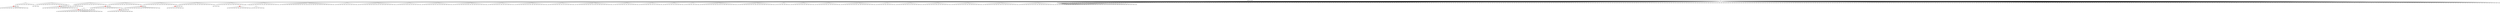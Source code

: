 digraph g {
	"47" -> "48";
	"48" [color=indianred1, style=filled, label="29"];
	"46" -> "47";
	"47" [label="12"];
	"44" -> "45";
	"45" [label="17"];
	"38" -> "39";
	"39" [color=indianred1, style=filled, label="31"];
	"37" -> "38";
	"38" [label="8"];
	"37" -> "40";
	"40" [label="23"];
	"34" -> "35";
	"35" [color=indianred1, style=filled, label="3"];
	"32" -> "33";
	"33" [label="26"];
	"32" -> "34";
	"34" [label="44"];
	"31" -> "32";
	"32" [color=indianred1, style=filled, label="20"];
	"30" -> "31";
	"31" [label="3"];
	"25" -> "26";
	"26" [color=indianred1, style=filled, label="14"];
	"24" -> "25";
	"25" [label="27"];
	"23" -> "24";
	"24" [color=indianred1, style=filled, label="45"];
	"22" -> "23";
	"23" [label="14"];
	"16" -> "17";
	"17" [color=indianred1, style=filled, label="16"];
	"15" -> "16";
	"16" [label="11"];
	"9" -> "10";
	"10" [label="48"];
	"2" -> "3";
	"3" [color=indianred1, style=filled, label="50"];
	"2" -> "4";
	"4" [label="34"];
	"1" -> "2";
	"2" [label="18"];
	"0" -> "1";
	"1" [label="50"];
	"0" -> "5";
	"5" [label="37"];
	"0" -> "6";
	"6" [label="22"];
	"0" -> "7";
	"7" [label="39"];
	"0" -> "8";
	"8" [label="24"];
	"0" -> "9";
	"9" [label="40"];
	"0" -> "11";
	"11" [label="21"];
	"0" -> "12";
	"12" [label="47"];
	"0" -> "13";
	"13" [label="5"];
	"0" -> "14";
	"14" [label="38"];
	"0" -> "15";
	"15" [label="16"];
	"0" -> "18";
	"18" [label="6"];
	"0" -> "19";
	"19" [label="2"];
	"0" -> "20";
	"20" [label="43"];
	"0" -> "21";
	"21" [label="4"];
	"0" -> "22";
	"22" [label="45"];
	"0" -> "27";
	"27" [label="35"];
	"0" -> "28";
	"28" [label="1"];
	"0" -> "29";
	"29" [label="49"];
	"0" -> "30";
	"30" [label="20"];
	"0" -> "36";
	"36" [label="19"];
	"0" -> "37";
	"37" [label="31"];
	"0" -> "41";
	"41" [label="10"];
	"0" -> "42";
	"42" [label="32"];
	"0" -> "43";
	"43" [label="46"];
	"0" -> "44";
	"44" [label="42"];
	"0" -> "46";
	"46" [label="29"];
	"0" -> "49";
	"49" [label="9"];
	"0" -> "50";
	"50" [label="7"];
	"0" -> "51";
	"51" [label="41"];
	"0" -> "52";
	"52" [label="30"];
	"0" -> "53";
	"53" [label="28"];
	"0" -> "54";
	"54" [label="33"];
	"0" -> "55";
	"55" [label="36"];
	"0" -> "56";
	"56" [label="15"];
	"0" -> "57";
	"57" [label="13"];
	"0" -> "58";
	"58" [label="25"];
	"0" [label="germline"];
	"0" -> "cell1";
	"cell1" [shape=box];
	"32" -> "cell2";
	"cell2" [shape=box];
	"44" -> "cell3";
	"cell3" [shape=box];
	"13" -> "cell4";
	"cell4" [shape=box];
	"8" -> "cell5";
	"cell5" [shape=box];
	"0" -> "cell6";
	"cell6" [shape=box];
	"35" -> "cell7";
	"cell7" [shape=box];
	"0" -> "cell8";
	"cell8" [shape=box];
	"49" -> "cell9";
	"cell9" [shape=box];
	"58" -> "cell10";
	"cell10" [shape=box];
	"0" -> "cell11";
	"cell11" [shape=box];
	"14" -> "cell12";
	"cell12" [shape=box];
	"30" -> "cell13";
	"cell13" [shape=box];
	"0" -> "cell14";
	"cell14" [shape=box];
	"0" -> "cell15";
	"cell15" [shape=box];
	"0" -> "cell16";
	"cell16" [shape=box];
	"26" -> "cell17";
	"cell17" [shape=box];
	"41" -> "cell18";
	"cell18" [shape=box];
	"0" -> "cell19";
	"cell19" [shape=box];
	"1" -> "cell20";
	"cell20" [shape=box];
	"0" -> "cell21";
	"cell21" [shape=box];
	"0" -> "cell22";
	"cell22" [shape=box];
	"56" -> "cell23";
	"cell23" [shape=box];
	"49" -> "cell24";
	"cell24" [shape=box];
	"48" -> "cell25";
	"cell25" [shape=box];
	"0" -> "cell26";
	"cell26" [shape=box];
	"0" -> "cell27";
	"cell27" [shape=box];
	"14" -> "cell28";
	"cell28" [shape=box];
	"11" -> "cell29";
	"cell29" [shape=box];
	"0" -> "cell30";
	"cell30" [shape=box];
	"57" -> "cell31";
	"cell31" [shape=box];
	"12" -> "cell32";
	"cell32" [shape=box];
	"44" -> "cell33";
	"cell33" [shape=box];
	"0" -> "cell34";
	"cell34" [shape=box];
	"58" -> "cell35";
	"cell35" [shape=box];
	"0" -> "cell36";
	"cell36" [shape=box];
	"0" -> "cell37";
	"cell37" [shape=box];
	"0" -> "cell38";
	"cell38" [shape=box];
	"0" -> "cell39";
	"cell39" [shape=box];
	"28" -> "cell40";
	"cell40" [shape=box];
	"3" -> "cell41";
	"cell41" [shape=box];
	"0" -> "cell42";
	"cell42" [shape=box];
	"0" -> "cell43";
	"cell43" [shape=box];
	"44" -> "cell44";
	"cell44" [shape=box];
	"0" -> "cell45";
	"cell45" [shape=box];
	"0" -> "cell46";
	"cell46" [shape=box];
	"36" -> "cell47";
	"cell47" [shape=box];
	"29" -> "cell48";
	"cell48" [shape=box];
	"8" -> "cell49";
	"cell49" [shape=box];
	"0" -> "cell50";
	"cell50" [shape=box];
	"0" -> "cell51";
	"cell51" [shape=box];
	"35" -> "cell52";
	"cell52" [shape=box];
	"0" -> "cell53";
	"cell53" [shape=box];
	"21" -> "cell54";
	"cell54" [shape=box];
	"0" -> "cell55";
	"cell55" [shape=box];
	"0" -> "cell56";
	"cell56" [shape=box];
	"26" -> "cell57";
	"cell57" [shape=box];
	"0" -> "cell58";
	"cell58" [shape=box];
	"48" -> "cell59";
	"cell59" [shape=box];
	"29" -> "cell60";
	"cell60" [shape=box];
	"31" -> "cell61";
	"cell61" [shape=box];
	"0" -> "cell62";
	"cell62" [shape=box];
	"0" -> "cell63";
	"cell63" [shape=box];
	"27" -> "cell64";
	"cell64" [shape=box];
	"52" -> "cell65";
	"cell65" [shape=box];
	"0" -> "cell66";
	"cell66" [shape=box];
	"0" -> "cell67";
	"cell67" [shape=box];
	"27" -> "cell68";
	"cell68" [shape=box];
	"0" -> "cell69";
	"cell69" [shape=box];
	"12" -> "cell70";
	"cell70" [shape=box];
	"20" -> "cell71";
	"cell71" [shape=box];
	"27" -> "cell72";
	"cell72" [shape=box];
	"58" -> "cell73";
	"cell73" [shape=box];
	"12" -> "cell74";
	"cell74" [shape=box];
	"9" -> "cell75";
	"cell75" [shape=box];
	"0" -> "cell76";
	"cell76" [shape=box];
	"0" -> "cell77";
	"cell77" [shape=box];
	"22" -> "cell78";
	"cell78" [shape=box];
	"0" -> "cell79";
	"cell79" [shape=box];
	"17" -> "cell80";
	"cell80" [shape=box];
	"0" -> "cell81";
	"cell81" [shape=box];
	"42" -> "cell82";
	"cell82" [shape=box];
	"0" -> "cell83";
	"cell83" [shape=box];
	"26" -> "cell84";
	"cell84" [shape=box];
	"0" -> "cell85";
	"cell85" [shape=box];
	"0" -> "cell86";
	"cell86" [shape=box];
	"43" -> "cell87";
	"cell87" [shape=box];
	"8" -> "cell88";
	"cell88" [shape=box];
	"30" -> "cell89";
	"cell89" [shape=box];
	"0" -> "cell90";
	"cell90" [shape=box];
	"0" -> "cell91";
	"cell91" [shape=box];
	"0" -> "cell92";
	"cell92" [shape=box];
	"0" -> "cell93";
	"cell93" [shape=box];
	"0" -> "cell94";
	"cell94" [shape=box];
	"4" -> "cell95";
	"cell95" [shape=box];
	"0" -> "cell96";
	"cell96" [shape=box];
	"0" -> "cell97";
	"cell97" [shape=box];
	"15" -> "cell98";
	"cell98" [shape=box];
	"8" -> "cell99";
	"cell99" [shape=box];
	"0" -> "cell100";
	"cell100" [shape=box];
	"40" -> "cell101";
	"cell101" [shape=box];
	"0" -> "cell102";
	"cell102" [shape=box];
	"16" -> "cell103";
	"cell103" [shape=box];
	"0" -> "cell104";
	"cell104" [shape=box];
	"18" -> "cell105";
	"cell105" [shape=box];
	"6" -> "cell106";
	"cell106" [shape=box];
	"19" -> "cell107";
	"cell107" [shape=box];
	"17" -> "cell108";
	"cell108" [shape=box];
	"0" -> "cell109";
	"cell109" [shape=box];
	"0" -> "cell110";
	"cell110" [shape=box];
	"0" -> "cell111";
	"cell111" [shape=box];
	"0" -> "cell112";
	"cell112" [shape=box];
	"0" -> "cell113";
	"cell113" [shape=box];
	"54" -> "cell114";
	"cell114" [shape=box];
	"29" -> "cell115";
	"cell115" [shape=box];
	"42" -> "cell116";
	"cell116" [shape=box];
	"41" -> "cell117";
	"cell117" [shape=box];
	"29" -> "cell118";
	"cell118" [shape=box];
	"9" -> "cell119";
	"cell119" [shape=box];
	"0" -> "cell120";
	"cell120" [shape=box];
	"43" -> "cell121";
	"cell121" [shape=box];
	"0" -> "cell122";
	"cell122" [shape=box];
	"36" -> "cell123";
	"cell123" [shape=box];
	"0" -> "cell124";
	"cell124" [shape=box];
	"0" -> "cell125";
	"cell125" [shape=box];
	"0" -> "cell126";
	"cell126" [shape=box];
	"0" -> "cell127";
	"cell127" [shape=box];
	"33" -> "cell128";
	"cell128" [shape=box];
	"0" -> "cell129";
	"cell129" [shape=box];
	"1" -> "cell130";
	"cell130" [shape=box];
	"30" -> "cell131";
	"cell131" [shape=box];
	"0" -> "cell132";
	"cell132" [shape=box];
	"0" -> "cell133";
	"cell133" [shape=box];
	"0" -> "cell134";
	"cell134" [shape=box];
	"0" -> "cell135";
	"cell135" [shape=box];
	"7" -> "cell136";
	"cell136" [shape=box];
	"7" -> "cell137";
	"cell137" [shape=box];
	"0" -> "cell138";
	"cell138" [shape=box];
	"21" -> "cell139";
	"cell139" [shape=box];
	"0" -> "cell140";
	"cell140" [shape=box];
	"19" -> "cell141";
	"cell141" [shape=box];
	"0" -> "cell142";
	"cell142" [shape=box];
	"50" -> "cell143";
	"cell143" [shape=box];
	"20" -> "cell144";
	"cell144" [shape=box];
	"52" -> "cell145";
	"cell145" [shape=box];
	"35" -> "cell146";
	"cell146" [shape=box];
	"0" -> "cell147";
	"cell147" [shape=box];
	"49" -> "cell148";
	"cell148" [shape=box];
	"53" -> "cell149";
	"cell149" [shape=box];
	"0" -> "cell150";
	"cell150" [shape=box];
	"14" -> "cell151";
	"cell151" [shape=box];
	"45" -> "cell152";
	"cell152" [shape=box];
	"48" -> "cell153";
	"cell153" [shape=box];
	"14" -> "cell154";
	"cell154" [shape=box];
	"0" -> "cell155";
	"cell155" [shape=box];
	"0" -> "cell156";
	"cell156" [shape=box];
	"0" -> "cell157";
	"cell157" [shape=box];
	"15" -> "cell158";
	"cell158" [shape=box];
	"0" -> "cell159";
	"cell159" [shape=box];
	"0" -> "cell160";
	"cell160" [shape=box];
	"0" -> "cell161";
	"cell161" [shape=box];
	"0" -> "cell162";
	"cell162" [shape=box];
	"48" -> "cell163";
	"cell163" [shape=box];
	"0" -> "cell164";
	"cell164" [shape=box];
	"37" -> "cell165";
	"cell165" [shape=box];
	"0" -> "cell166";
	"cell166" [shape=box];
	"12" -> "cell167";
	"cell167" [shape=box];
	"56" -> "cell168";
	"cell168" [shape=box];
	"0" -> "cell169";
	"cell169" [shape=box];
	"0" -> "cell170";
	"cell170" [shape=box];
	"0" -> "cell171";
	"cell171" [shape=box];
	"9" -> "cell172";
	"cell172" [shape=box];
	"8" -> "cell173";
	"cell173" [shape=box];
	"7" -> "cell174";
	"cell174" [shape=box];
	"0" -> "cell175";
	"cell175" [shape=box];
	"0" -> "cell176";
	"cell176" [shape=box];
	"1" -> "cell177";
	"cell177" [shape=box];
	"0" -> "cell178";
	"cell178" [shape=box];
	"5" -> "cell179";
	"cell179" [shape=box];
	"23" -> "cell180";
	"cell180" [shape=box];
	"0" -> "cell181";
	"cell181" [shape=box];
	"0" -> "cell182";
	"cell182" [shape=box];
	"53" -> "cell183";
	"cell183" [shape=box];
	"43" -> "cell184";
	"cell184" [shape=box];
	"0" -> "cell185";
	"cell185" [shape=box];
	"13" -> "cell186";
	"cell186" [shape=box];
	"0" -> "cell187";
	"cell187" [shape=box];
	"0" -> "cell188";
	"cell188" [shape=box];
	"19" -> "cell189";
	"cell189" [shape=box];
	"0" -> "cell190";
	"cell190" [shape=box];
	"0" -> "cell191";
	"cell191" [shape=box];
	"0" -> "cell192";
	"cell192" [shape=box];
	"0" -> "cell193";
	"cell193" [shape=box];
	"0" -> "cell194";
	"cell194" [shape=box];
	"0" -> "cell195";
	"cell195" [shape=box];
	"0" -> "cell196";
	"cell196" [shape=box];
	"0" -> "cell197";
	"cell197" [shape=box];
	"11" -> "cell198";
	"cell198" [shape=box];
	"49" -> "cell199";
	"cell199" [shape=box];
	"26" -> "cell200";
	"cell200" [shape=box];
	"24" -> "cell201";
	"cell201" [shape=box];
	"0" -> "cell202";
	"cell202" [shape=box];
	"0" -> "cell203";
	"cell203" [shape=box];
	"0" -> "cell204";
	"cell204" [shape=box];
	"0" -> "cell205";
	"cell205" [shape=box];
	"0" -> "cell206";
	"cell206" [shape=box];
	"29" -> "cell207";
	"cell207" [shape=box];
	"55" -> "cell208";
	"cell208" [shape=box];
	"0" -> "cell209";
	"cell209" [shape=box];
	"0" -> "cell210";
	"cell210" [shape=box];
	"27" -> "cell211";
	"cell211" [shape=box];
	"0" -> "cell212";
	"cell212" [shape=box];
	"18" -> "cell213";
	"cell213" [shape=box];
	"53" -> "cell214";
	"cell214" [shape=box];
	"0" -> "cell215";
	"cell215" [shape=box];
	"49" -> "cell216";
	"cell216" [shape=box];
	"0" -> "cell217";
	"cell217" [shape=box];
	"5" -> "cell218";
	"cell218" [shape=box];
	"52" -> "cell219";
	"cell219" [shape=box];
	"7" -> "cell220";
	"cell220" [shape=box];
	"0" -> "cell221";
	"cell221" [shape=box];
	"27" -> "cell222";
	"cell222" [shape=box];
	"0" -> "cell223";
	"cell223" [shape=box];
	"39" -> "cell224";
	"cell224" [shape=box];
	"0" -> "cell225";
	"cell225" [shape=box];
	"0" -> "cell226";
	"cell226" [shape=box];
	"20" -> "cell227";
	"cell227" [shape=box];
	"53" -> "cell228";
	"cell228" [shape=box];
	"58" -> "cell229";
	"cell229" [shape=box];
	"0" -> "cell230";
	"cell230" [shape=box];
	"49" -> "cell231";
	"cell231" [shape=box];
	"0" -> "cell232";
	"cell232" [shape=box];
	"20" -> "cell233";
	"cell233" [shape=box];
	"0" -> "cell234";
	"cell234" [shape=box];
	"0" -> "cell235";
	"cell235" [shape=box];
	"40" -> "cell236";
	"cell236" [shape=box];
	"17" -> "cell237";
	"cell237" [shape=box];
	"0" -> "cell238";
	"cell238" [shape=box];
	"0" -> "cell239";
	"cell239" [shape=box];
	"0" -> "cell240";
	"cell240" [shape=box];
	"0" -> "cell241";
	"cell241" [shape=box];
	"46" -> "cell242";
	"cell242" [shape=box];
	"22" -> "cell243";
	"cell243" [shape=box];
	"4" -> "cell244";
	"cell244" [shape=box];
	"30" -> "cell245";
	"cell245" [shape=box];
	"37" -> "cell246";
	"cell246" [shape=box];
	"0" -> "cell247";
	"cell247" [shape=box];
	"0" -> "cell248";
	"cell248" [shape=box];
	"51" -> "cell249";
	"cell249" [shape=box];
	"50" -> "cell250";
	"cell250" [shape=box];
	"0" -> "cell251";
	"cell251" [shape=box];
	"3" -> "cell252";
	"cell252" [shape=box];
	"0" -> "cell253";
	"cell253" [shape=box];
	"3" -> "cell254";
	"cell254" [shape=box];
	"0" -> "cell255";
	"cell255" [shape=box];
	"0" -> "cell256";
	"cell256" [shape=box];
	"17" -> "cell257";
	"cell257" [shape=box];
	"55" -> "cell258";
	"cell258" [shape=box];
	"0" -> "cell259";
	"cell259" [shape=box];
	"56" -> "cell260";
	"cell260" [shape=box];
	"0" -> "cell261";
	"cell261" [shape=box];
	"0" -> "cell262";
	"cell262" [shape=box];
	"0" -> "cell263";
	"cell263" [shape=box];
	"0" -> "cell264";
	"cell264" [shape=box];
	"0" -> "cell265";
	"cell265" [shape=box];
	"0" -> "cell266";
	"cell266" [shape=box];
	"9" -> "cell267";
	"cell267" [shape=box];
	"0" -> "cell268";
	"cell268" [shape=box];
	"0" -> "cell269";
	"cell269" [shape=box];
	"0" -> "cell270";
	"cell270" [shape=box];
	"0" -> "cell271";
	"cell271" [shape=box];
	"0" -> "cell272";
	"cell272" [shape=box];
	"0" -> "cell273";
	"cell273" [shape=box];
	"0" -> "cell274";
	"cell274" [shape=box];
	"0" -> "cell275";
	"cell275" [shape=box];
	"0" -> "cell276";
	"cell276" [shape=box];
	"0" -> "cell277";
	"cell277" [shape=box];
	"0" -> "cell278";
	"cell278" [shape=box];
	"0" -> "cell279";
	"cell279" [shape=box];
	"0" -> "cell280";
	"cell280" [shape=box];
	"5" -> "cell281";
	"cell281" [shape=box];
	"0" -> "cell282";
	"cell282" [shape=box];
	"0" -> "cell283";
	"cell283" [shape=box];
	"54" -> "cell284";
	"cell284" [shape=box];
	"0" -> "cell285";
	"cell285" [shape=box];
	"5" -> "cell286";
	"cell286" [shape=box];
	"29" -> "cell287";
	"cell287" [shape=box];
	"24" -> "cell288";
	"cell288" [shape=box];
	"42" -> "cell289";
	"cell289" [shape=box];
	"0" -> "cell290";
	"cell290" [shape=box];
	"0" -> "cell291";
	"cell291" [shape=box];
	"32" -> "cell292";
	"cell292" [shape=box];
	"56" -> "cell293";
	"cell293" [shape=box];
	"0" -> "cell294";
	"cell294" [shape=box];
	"0" -> "cell295";
	"cell295" [shape=box];
	"0" -> "cell296";
	"cell296" [shape=box];
	"25" -> "cell297";
	"cell297" [shape=box];
	"44" -> "cell298";
	"cell298" [shape=box];
	"0" -> "cell299";
	"cell299" [shape=box];
	"0" -> "cell300";
	"cell300" [shape=box];
	"11" -> "cell301";
	"cell301" [shape=box];
	"0" -> "cell302";
	"cell302" [shape=box];
	"0" -> "cell303";
	"cell303" [shape=box];
	"14" -> "cell304";
	"cell304" [shape=box];
	"48" -> "cell305";
	"cell305" [shape=box];
	"3" -> "cell306";
	"cell306" [shape=box];
	"0" -> "cell307";
	"cell307" [shape=box];
	"0" -> "cell308";
	"cell308" [shape=box];
	"26" -> "cell309";
	"cell309" [shape=box];
	"0" -> "cell310";
	"cell310" [shape=box];
	"0" -> "cell311";
	"cell311" [shape=box];
	"36" -> "cell312";
	"cell312" [shape=box];
	"56" -> "cell313";
	"cell313" [shape=box];
	"43" -> "cell314";
	"cell314" [shape=box];
	"13" -> "cell315";
	"cell315" [shape=box];
	"0" -> "cell316";
	"cell316" [shape=box];
	"0" -> "cell317";
	"cell317" [shape=box];
	"22" -> "cell318";
	"cell318" [shape=box];
	"13" -> "cell319";
	"cell319" [shape=box];
	"0" -> "cell320";
	"cell320" [shape=box];
	"7" -> "cell321";
	"cell321" [shape=box];
	"0" -> "cell322";
	"cell322" [shape=box];
	"0" -> "cell323";
	"cell323" [shape=box];
	"0" -> "cell324";
	"cell324" [shape=box];
	"57" -> "cell325";
	"cell325" [shape=box];
	"0" -> "cell326";
	"cell326" [shape=box];
	"9" -> "cell327";
	"cell327" [shape=box];
	"0" -> "cell328";
	"cell328" [shape=box];
	"56" -> "cell329";
	"cell329" [shape=box];
	"54" -> "cell330";
	"cell330" [shape=box];
	"39" -> "cell331";
	"cell331" [shape=box];
	"1" -> "cell332";
	"cell332" [shape=box];
	"0" -> "cell333";
	"cell333" [shape=box];
	"1" -> "cell334";
	"cell334" [shape=box];
	"0" -> "cell335";
	"cell335" [shape=box];
	"57" -> "cell336";
	"cell336" [shape=box];
	"0" -> "cell337";
	"cell337" [shape=box];
	"0" -> "cell338";
	"cell338" [shape=box];
	"0" -> "cell339";
	"cell339" [shape=box];
	"0" -> "cell340";
	"cell340" [shape=box];
	"0" -> "cell341";
	"cell341" [shape=box];
	"0" -> "cell342";
	"cell342" [shape=box];
	"0" -> "cell343";
	"cell343" [shape=box];
	"0" -> "cell344";
	"cell344" [shape=box];
	"0" -> "cell345";
	"cell345" [shape=box];
	"0" -> "cell346";
	"cell346" [shape=box];
	"30" -> "cell347";
	"cell347" [shape=box];
	"0" -> "cell348";
	"cell348" [shape=box];
	"44" -> "cell349";
	"cell349" [shape=box];
	"0" -> "cell350";
	"cell350" [shape=box];
	"0" -> "cell351";
	"cell351" [shape=box];
	"39" -> "cell352";
	"cell352" [shape=box];
	"22" -> "cell353";
	"cell353" [shape=box];
	"0" -> "cell354";
	"cell354" [shape=box];
	"0" -> "cell355";
	"cell355" [shape=box];
	"0" -> "cell356";
	"cell356" [shape=box];
	"58" -> "cell357";
	"cell357" [shape=box];
	"0" -> "cell358";
	"cell358" [shape=box];
	"19" -> "cell359";
	"cell359" [shape=box];
	"0" -> "cell360";
	"cell360" [shape=box];
	"0" -> "cell361";
	"cell361" [shape=box];
	"0" -> "cell362";
	"cell362" [shape=box];
	"0" -> "cell363";
	"cell363" [shape=box];
	"0" -> "cell364";
	"cell364" [shape=box];
	"5" -> "cell365";
	"cell365" [shape=box];
	"11" -> "cell366";
	"cell366" [shape=box];
	"0" -> "cell367";
	"cell367" [shape=box];
	"0" -> "cell368";
	"cell368" [shape=box];
	"0" -> "cell369";
	"cell369" [shape=box];
	"22" -> "cell370";
	"cell370" [shape=box];
	"52" -> "cell371";
	"cell371" [shape=box];
	"5" -> "cell372";
	"cell372" [shape=box];
	"11" -> "cell373";
	"cell373" [shape=box];
	"0" -> "cell374";
	"cell374" [shape=box];
	"23" -> "cell375";
	"cell375" [shape=box];
	"41" -> "cell376";
	"cell376" [shape=box];
	"0" -> "cell377";
	"cell377" [shape=box];
	"0" -> "cell378";
	"cell378" [shape=box];
	"0" -> "cell379";
	"cell379" [shape=box];
	"0" -> "cell380";
	"cell380" [shape=box];
	"0" -> "cell381";
	"cell381" [shape=box];
	"0" -> "cell382";
	"cell382" [shape=box];
	"0" -> "cell383";
	"cell383" [shape=box];
	"0" -> "cell384";
	"cell384" [shape=box];
	"0" -> "cell385";
	"cell385" [shape=box];
	"32" -> "cell386";
	"cell386" [shape=box];
	"0" -> "cell387";
	"cell387" [shape=box];
	"20" -> "cell388";
	"cell388" [shape=box];
	"0" -> "cell389";
	"cell389" [shape=box];
	"11" -> "cell390";
	"cell390" [shape=box];
	"0" -> "cell391";
	"cell391" [shape=box];
	"0" -> "cell392";
	"cell392" [shape=box];
	"0" -> "cell393";
	"cell393" [shape=box];
	"0" -> "cell394";
	"cell394" [shape=box];
	"0" -> "cell395";
	"cell395" [shape=box];
	"0" -> "cell396";
	"cell396" [shape=box];
	"0" -> "cell397";
	"cell397" [shape=box];
	"7" -> "cell398";
	"cell398" [shape=box];
	"0" -> "cell399";
	"cell399" [shape=box];
	"0" -> "cell400";
	"cell400" [shape=box];
	"48" -> "cell401";
	"cell401" [shape=box];
	"57" -> "cell402";
	"cell402" [shape=box];
	"39" -> "cell403";
	"cell403" [shape=box];
	"25" -> "cell404";
	"cell404" [shape=box];
	"0" -> "cell405";
	"cell405" [shape=box];
	"15" -> "cell406";
	"cell406" [shape=box];
	"21" -> "cell407";
	"cell407" [shape=box];
	"0" -> "cell408";
	"cell408" [shape=box];
	"0" -> "cell409";
	"cell409" [shape=box];
	"0" -> "cell410";
	"cell410" [shape=box];
	"22" -> "cell411";
	"cell411" [shape=box];
	"20" -> "cell412";
	"cell412" [shape=box];
	"0" -> "cell413";
	"cell413" [shape=box];
	"14" -> "cell414";
	"cell414" [shape=box];
	"0" -> "cell415";
	"cell415" [shape=box];
	"7" -> "cell416";
	"cell416" [shape=box];
	"0" -> "cell417";
	"cell417" [shape=box];
	"30" -> "cell418";
	"cell418" [shape=box];
	"3" -> "cell419";
	"cell419" [shape=box];
	"0" -> "cell420";
	"cell420" [shape=box];
	"0" -> "cell421";
	"cell421" [shape=box];
	"0" -> "cell422";
	"cell422" [shape=box];
	"35" -> "cell423";
	"cell423" [shape=box];
	"0" -> "cell424";
	"cell424" [shape=box];
	"0" -> "cell425";
	"cell425" [shape=box];
	"0" -> "cell426";
	"cell426" [shape=box];
	"0" -> "cell427";
	"cell427" [shape=box];
	"0" -> "cell428";
	"cell428" [shape=box];
	"0" -> "cell429";
	"cell429" [shape=box];
	"12" -> "cell430";
	"cell430" [shape=box];
	"0" -> "cell431";
	"cell431" [shape=box];
	"0" -> "cell432";
	"cell432" [shape=box];
	"5" -> "cell433";
	"cell433" [shape=box];
	"12" -> "cell434";
	"cell434" [shape=box];
	"0" -> "cell435";
	"cell435" [shape=box];
	"5" -> "cell436";
	"cell436" [shape=box];
	"46" -> "cell437";
	"cell437" [shape=box];
	"35" -> "cell438";
	"cell438" [shape=box];
	"0" -> "cell439";
	"cell439" [shape=box];
	"0" -> "cell440";
	"cell440" [shape=box];
	"53" -> "cell441";
	"cell441" [shape=box];
	"0" -> "cell442";
	"cell442" [shape=box];
	"0" -> "cell443";
	"cell443" [shape=box];
	"17" -> "cell444";
	"cell444" [shape=box];
	"12" -> "cell445";
	"cell445" [shape=box];
	"0" -> "cell446";
	"cell446" [shape=box];
	"55" -> "cell447";
	"cell447" [shape=box];
	"0" -> "cell448";
	"cell448" [shape=box];
	"51" -> "cell449";
	"cell449" [shape=box];
	"29" -> "cell450";
	"cell450" [shape=box];
	"53" -> "cell451";
	"cell451" [shape=box];
	"43" -> "cell452";
	"cell452" [shape=box];
	"40" -> "cell453";
	"cell453" [shape=box];
	"53" -> "cell454";
	"cell454" [shape=box];
	"18" -> "cell455";
	"cell455" [shape=box];
	"6" -> "cell456";
	"cell456" [shape=box];
	"20" -> "cell457";
	"cell457" [shape=box];
	"36" -> "cell458";
	"cell458" [shape=box];
	"0" -> "cell459";
	"cell459" [shape=box];
	"5" -> "cell460";
	"cell460" [shape=box];
	"32" -> "cell461";
	"cell461" [shape=box];
	"0" -> "cell462";
	"cell462" [shape=box];
	"0" -> "cell463";
	"cell463" [shape=box];
	"0" -> "cell464";
	"cell464" [shape=box];
	"0" -> "cell465";
	"cell465" [shape=box];
	"0" -> "cell466";
	"cell466" [shape=box];
	"22" -> "cell467";
	"cell467" [shape=box];
	"29" -> "cell468";
	"cell468" [shape=box];
	"0" -> "cell469";
	"cell469" [shape=box];
	"51" -> "cell470";
	"cell470" [shape=box];
	"0" -> "cell471";
	"cell471" [shape=box];
	"0" -> "cell472";
	"cell472" [shape=box];
	"14" -> "cell473";
	"cell473" [shape=box];
	"0" -> "cell474";
	"cell474" [shape=box];
	"37" -> "cell475";
	"cell475" [shape=box];
	"48" -> "cell476";
	"cell476" [shape=box];
	"0" -> "cell477";
	"cell477" [shape=box];
	"15" -> "cell478";
	"cell478" [shape=box];
	"0" -> "cell479";
	"cell479" [shape=box];
	"15" -> "cell480";
	"cell480" [shape=box];
	"0" -> "cell481";
	"cell481" [shape=box];
	"57" -> "cell482";
	"cell482" [shape=box];
	"0" -> "cell483";
	"cell483" [shape=box];
	"30" -> "cell484";
	"cell484" [shape=box];
	"22" -> "cell485";
	"cell485" [shape=box];
	"0" -> "cell486";
	"cell486" [shape=box];
	"5" -> "cell487";
	"cell487" [shape=box];
	"39" -> "cell488";
	"cell488" [shape=box];
	"0" -> "cell489";
	"cell489" [shape=box];
	"6" -> "cell490";
	"cell490" [shape=box];
	"26" -> "cell491";
	"cell491" [shape=box];
	"49" -> "cell492";
	"cell492" [shape=box];
	"55" -> "cell493";
	"cell493" [shape=box];
	"55" -> "cell494";
	"cell494" [shape=box];
	"18" -> "cell495";
	"cell495" [shape=box];
	"0" -> "cell496";
	"cell496" [shape=box];
	"0" -> "cell497";
	"cell497" [shape=box];
	"41" -> "cell498";
	"cell498" [shape=box];
	"24" -> "cell499";
	"cell499" [shape=box];
	"0" -> "cell500";
	"cell500" [shape=box];
	"0" -> "cell501";
	"cell501" [shape=box];
	"54" -> "cell502";
	"cell502" [shape=box];
	"0" -> "cell503";
	"cell503" [shape=box];
	"14" -> "cell504";
	"cell504" [shape=box];
	"0" -> "cell505";
	"cell505" [shape=box];
	"0" -> "cell506";
	"cell506" [shape=box];
	"49" -> "cell507";
	"cell507" [shape=box];
	"0" -> "cell508";
	"cell508" [shape=box];
	"0" -> "cell509";
	"cell509" [shape=box];
	"52" -> "cell510";
	"cell510" [shape=box];
	"0" -> "cell511";
	"cell511" [shape=box];
	"0" -> "cell512";
	"cell512" [shape=box];
	"0" -> "cell513";
	"cell513" [shape=box];
	"26" -> "cell514";
	"cell514" [shape=box];
	"0" -> "cell515";
	"cell515" [shape=box];
	"17" -> "cell516";
	"cell516" [shape=box];
	"0" -> "cell517";
	"cell517" [shape=box];
	"0" -> "cell518";
	"cell518" [shape=box];
	"0" -> "cell519";
	"cell519" [shape=box];
	"0" -> "cell520";
	"cell520" [shape=box];
	"0" -> "cell521";
	"cell521" [shape=box];
	"43" -> "cell522";
	"cell522" [shape=box];
	"6" -> "cell523";
	"cell523" [shape=box];
	"34" -> "cell524";
	"cell524" [shape=box];
	"19" -> "cell525";
	"cell525" [shape=box];
	"0" -> "cell526";
	"cell526" [shape=box];
	"30" -> "cell527";
	"cell527" [shape=box];
	"0" -> "cell528";
	"cell528" [shape=box];
	"15" -> "cell529";
	"cell529" [shape=box];
	"24" -> "cell530";
	"cell530" [shape=box];
	"0" -> "cell531";
	"cell531" [shape=box];
	"26" -> "cell532";
	"cell532" [shape=box];
	"0" -> "cell533";
	"cell533" [shape=box];
	"6" -> "cell534";
	"cell534" [shape=box];
	"13" -> "cell535";
	"cell535" [shape=box];
	"0" -> "cell536";
	"cell536" [shape=box];
	"27" -> "cell537";
	"cell537" [shape=box];
	"0" -> "cell538";
	"cell538" [shape=box];
	"0" -> "cell539";
	"cell539" [shape=box];
	"0" -> "cell540";
	"cell540" [shape=box];
	"0" -> "cell541";
	"cell541" [shape=box];
	"18" -> "cell542";
	"cell542" [shape=box];
	"0" -> "cell543";
	"cell543" [shape=box];
	"0" -> "cell544";
	"cell544" [shape=box];
	"0" -> "cell545";
	"cell545" [shape=box];
	"44" -> "cell546";
	"cell546" [shape=box];
	"0" -> "cell547";
	"cell547" [shape=box];
	"0" -> "cell548";
	"cell548" [shape=box];
	"0" -> "cell549";
	"cell549" [shape=box];
	"0" -> "cell550";
	"cell550" [shape=box];
	"0" -> "cell551";
	"cell551" [shape=box];
	"0" -> "cell552";
	"cell552" [shape=box];
	"36" -> "cell553";
	"cell553" [shape=box];
	"42" -> "cell554";
	"cell554" [shape=box];
	"7" -> "cell555";
	"cell555" [shape=box];
	"0" -> "cell556";
	"cell556" [shape=box];
	"18" -> "cell557";
	"cell557" [shape=box];
	"0" -> "cell558";
	"cell558" [shape=box];
	"0" -> "cell559";
	"cell559" [shape=box];
	"0" -> "cell560";
	"cell560" [shape=box];
	"0" -> "cell561";
	"cell561" [shape=box];
	"39" -> "cell562";
	"cell562" [shape=box];
	"0" -> "cell563";
	"cell563" [shape=box];
	"17" -> "cell564";
	"cell564" [shape=box];
	"38" -> "cell565";
	"cell565" [shape=box];
	"58" -> "cell566";
	"cell566" [shape=box];
	"47" -> "cell567";
	"cell567" [shape=box];
	"0" -> "cell568";
	"cell568" [shape=box];
	"0" -> "cell569";
	"cell569" [shape=box];
	"0" -> "cell570";
	"cell570" [shape=box];
	"0" -> "cell571";
	"cell571" [shape=box];
	"0" -> "cell572";
	"cell572" [shape=box];
	"39" -> "cell573";
	"cell573" [shape=box];
	"52" -> "cell574";
	"cell574" [shape=box];
	"5" -> "cell575";
	"cell575" [shape=box];
	"0" -> "cell576";
	"cell576" [shape=box];
	"54" -> "cell577";
	"cell577" [shape=box];
	"37" -> "cell578";
	"cell578" [shape=box];
	"42" -> "cell579";
	"cell579" [shape=box];
	"0" -> "cell580";
	"cell580" [shape=box];
	"36" -> "cell581";
	"cell581" [shape=box];
	"22" -> "cell582";
	"cell582" [shape=box];
	"37" -> "cell583";
	"cell583" [shape=box];
	"0" -> "cell584";
	"cell584" [shape=box];
	"39" -> "cell585";
	"cell585" [shape=box];
	"0" -> "cell586";
	"cell586" [shape=box];
	"0" -> "cell587";
	"cell587" [shape=box];
	"0" -> "cell588";
	"cell588" [shape=box];
	"0" -> "cell589";
	"cell589" [shape=box];
	"0" -> "cell590";
	"cell590" [shape=box];
	"50" -> "cell591";
	"cell591" [shape=box];
	"0" -> "cell592";
	"cell592" [shape=box];
	"58" -> "cell593";
	"cell593" [shape=box];
	"36" -> "cell594";
	"cell594" [shape=box];
	"0" -> "cell595";
	"cell595" [shape=box];
	"0" -> "cell596";
	"cell596" [shape=box];
	"39" -> "cell597";
	"cell597" [shape=box];
	"0" -> "cell598";
	"cell598" [shape=box];
	"0" -> "cell599";
	"cell599" [shape=box];
	"0" -> "cell600";
	"cell600" [shape=box];
	"5" -> "cell601";
	"cell601" [shape=box];
	"0" -> "cell602";
	"cell602" [shape=box];
	"5" -> "cell603";
	"cell603" [shape=box];
	"0" -> "cell604";
	"cell604" [shape=box];
	"0" -> "cell605";
	"cell605" [shape=box];
	"0" -> "cell606";
	"cell606" [shape=box];
	"0" -> "cell607";
	"cell607" [shape=box];
	"0" -> "cell608";
	"cell608" [shape=box];
	"51" -> "cell609";
	"cell609" [shape=box];
	"25" -> "cell610";
	"cell610" [shape=box];
	"28" -> "cell611";
	"cell611" [shape=box];
	"26" -> "cell612";
	"cell612" [shape=box];
	"51" -> "cell613";
	"cell613" [shape=box];
	"0" -> "cell614";
	"cell614" [shape=box];
	"56" -> "cell615";
	"cell615" [shape=box];
	"54" -> "cell616";
	"cell616" [shape=box];
	"13" -> "cell617";
	"cell617" [shape=box];
	"0" -> "cell618";
	"cell618" [shape=box];
	"49" -> "cell619";
	"cell619" [shape=box];
	"0" -> "cell620";
	"cell620" [shape=box];
	"46" -> "cell621";
	"cell621" [shape=box];
	"0" -> "cell622";
	"cell622" [shape=box];
	"0" -> "cell623";
	"cell623" [shape=box];
	"19" -> "cell624";
	"cell624" [shape=box];
	"5" -> "cell625";
	"cell625" [shape=box];
	"0" -> "cell626";
	"cell626" [shape=box];
	"0" -> "cell627";
	"cell627" [shape=box];
	"21" -> "cell628";
	"cell628" [shape=box];
	"7" -> "cell629";
	"cell629" [shape=box];
	"0" -> "cell630";
	"cell630" [shape=box];
	"0" -> "cell631";
	"cell631" [shape=box];
	"0" -> "cell632";
	"cell632" [shape=box];
	"0" -> "cell633";
	"cell633" [shape=box];
	"0" -> "cell634";
	"cell634" [shape=box];
	"24" -> "cell635";
	"cell635" [shape=box];
	"35" -> "cell636";
	"cell636" [shape=box];
	"0" -> "cell637";
	"cell637" [shape=box];
	"29" -> "cell638";
	"cell638" [shape=box];
	"39" -> "cell639";
	"cell639" [shape=box];
	"30" -> "cell640";
	"cell640" [shape=box];
	"0" -> "cell641";
	"cell641" [shape=box];
	"19" -> "cell642";
	"cell642" [shape=box];
	"0" -> "cell643";
	"cell643" [shape=box];
	"27" -> "cell644";
	"cell644" [shape=box];
	"0" -> "cell645";
	"cell645" [shape=box];
	"0" -> "cell646";
	"cell646" [shape=box];
	"0" -> "cell647";
	"cell647" [shape=box];
	"0" -> "cell648";
	"cell648" [shape=box];
	"0" -> "cell649";
	"cell649" [shape=box];
	"52" -> "cell650";
	"cell650" [shape=box];
	"0" -> "cell651";
	"cell651" [shape=box];
	"35" -> "cell652";
	"cell652" [shape=box];
	"21" -> "cell653";
	"cell653" [shape=box];
	"0" -> "cell654";
	"cell654" [shape=box];
	"8" -> "cell655";
	"cell655" [shape=box];
	"35" -> "cell656";
	"cell656" [shape=box];
	"5" -> "cell657";
	"cell657" [shape=box];
	"0" -> "cell658";
	"cell658" [shape=box];
	"0" -> "cell659";
	"cell659" [shape=box];
	"29" -> "cell660";
	"cell660" [shape=box];
	"9" -> "cell661";
	"cell661" [shape=box];
	"33" -> "cell662";
	"cell662" [shape=box];
	"0" -> "cell663";
	"cell663" [shape=box];
	"24" -> "cell664";
	"cell664" [shape=box];
	"35" -> "cell665";
	"cell665" [shape=box];
	"0" -> "cell666";
	"cell666" [shape=box];
	"19" -> "cell667";
	"cell667" [shape=box];
	"48" -> "cell668";
	"cell668" [shape=box];
	"42" -> "cell669";
	"cell669" [shape=box];
	"35" -> "cell670";
	"cell670" [shape=box];
	"56" -> "cell671";
	"cell671" [shape=box];
	"7" -> "cell672";
	"cell672" [shape=box];
	"0" -> "cell673";
	"cell673" [shape=box];
	"32" -> "cell674";
	"cell674" [shape=box];
	"42" -> "cell675";
	"cell675" [shape=box];
	"27" -> "cell676";
	"cell676" [shape=box];
	"43" -> "cell677";
	"cell677" [shape=box];
	"0" -> "cell678";
	"cell678" [shape=box];
	"0" -> "cell679";
	"cell679" [shape=box];
	"6" -> "cell680";
	"cell680" [shape=box];
	"44" -> "cell681";
	"cell681" [shape=box];
	"5" -> "cell682";
	"cell682" [shape=box];
	"58" -> "cell683";
	"cell683" [shape=box];
	"0" -> "cell684";
	"cell684" [shape=box];
	"8" -> "cell685";
	"cell685" [shape=box];
	"24" -> "cell686";
	"cell686" [shape=box];
	"0" -> "cell687";
	"cell687" [shape=box];
	"0" -> "cell688";
	"cell688" [shape=box];
	"12" -> "cell689";
	"cell689" [shape=box];
	"42" -> "cell690";
	"cell690" [shape=box];
	"5" -> "cell691";
	"cell691" [shape=box];
	"51" -> "cell692";
	"cell692" [shape=box];
	"14" -> "cell693";
	"cell693" [shape=box];
	"3" -> "cell694";
	"cell694" [shape=box];
	"0" -> "cell695";
	"cell695" [shape=box];
	"24" -> "cell696";
	"cell696" [shape=box];
	"20" -> "cell697";
	"cell697" [shape=box];
	"0" -> "cell698";
	"cell698" [shape=box];
	"0" -> "cell699";
	"cell699" [shape=box];
	"4" -> "cell700";
	"cell700" [shape=box];
	"0" -> "cell701";
	"cell701" [shape=box];
	"18" -> "cell702";
	"cell702" [shape=box];
	"0" -> "cell703";
	"cell703" [shape=box];
	"0" -> "cell704";
	"cell704" [shape=box];
	"0" -> "cell705";
	"cell705" [shape=box];
	"0" -> "cell706";
	"cell706" [shape=box];
	"0" -> "cell707";
	"cell707" [shape=box];
	"12" -> "cell708";
	"cell708" [shape=box];
	"0" -> "cell709";
	"cell709" [shape=box];
	"8" -> "cell710";
	"cell710" [shape=box];
	"0" -> "cell711";
	"cell711" [shape=box];
	"0" -> "cell712";
	"cell712" [shape=box];
	"0" -> "cell713";
	"cell713" [shape=box];
	"18" -> "cell714";
	"cell714" [shape=box];
	"0" -> "cell715";
	"cell715" [shape=box];
	"15" -> "cell716";
	"cell716" [shape=box];
	"0" -> "cell717";
	"cell717" [shape=box];
	"0" -> "cell718";
	"cell718" [shape=box];
	"0" -> "cell719";
	"cell719" [shape=box];
	"0" -> "cell720";
	"cell720" [shape=box];
	"0" -> "cell721";
	"cell721" [shape=box];
	"0" -> "cell722";
	"cell722" [shape=box];
	"11" -> "cell723";
	"cell723" [shape=box];
	"32" -> "cell724";
	"cell724" [shape=box];
	"51" -> "cell725";
	"cell725" [shape=box];
	"55" -> "cell726";
	"cell726" [shape=box];
	"24" -> "cell727";
	"cell727" [shape=box];
	"0" -> "cell728";
	"cell728" [shape=box];
	"0" -> "cell729";
	"cell729" [shape=box];
	"0" -> "cell730";
	"cell730" [shape=box];
	"0" -> "cell731";
	"cell731" [shape=box];
	"0" -> "cell732";
	"cell732" [shape=box];
	"0" -> "cell733";
	"cell733" [shape=box];
	"0" -> "cell734";
	"cell734" [shape=box];
	"20" -> "cell735";
	"cell735" [shape=box];
	"0" -> "cell736";
	"cell736" [shape=box];
	"0" -> "cell737";
	"cell737" [shape=box];
	"35" -> "cell738";
	"cell738" [shape=box];
	"16" -> "cell739";
	"cell739" [shape=box];
	"0" -> "cell740";
	"cell740" [shape=box];
	"0" -> "cell741";
	"cell741" [shape=box];
	"0" -> "cell742";
	"cell742" [shape=box];
	"22" -> "cell743";
	"cell743" [shape=box];
	"0" -> "cell744";
	"cell744" [shape=box];
	"7" -> "cell745";
	"cell745" [shape=box];
	"43" -> "cell746";
	"cell746" [shape=box];
	"0" -> "cell747";
	"cell747" [shape=box];
	"0" -> "cell748";
	"cell748" [shape=box];
	"21" -> "cell749";
	"cell749" [shape=box];
	"0" -> "cell750";
	"cell750" [shape=box];
	"0" -> "cell751";
	"cell751" [shape=box];
	"0" -> "cell752";
	"cell752" [shape=box];
	"0" -> "cell753";
	"cell753" [shape=box];
	"0" -> "cell754";
	"cell754" [shape=box];
	"0" -> "cell755";
	"cell755" [shape=box];
	"51" -> "cell756";
	"cell756" [shape=box];
	"29" -> "cell757";
	"cell757" [shape=box];
	"46" -> "cell758";
	"cell758" [shape=box];
	"0" -> "cell759";
	"cell759" [shape=box];
	"0" -> "cell760";
	"cell760" [shape=box];
	"24" -> "cell761";
	"cell761" [shape=box];
	"18" -> "cell762";
	"cell762" [shape=box];
	"0" -> "cell763";
	"cell763" [shape=box];
	"1" -> "cell764";
	"cell764" [shape=box];
	"21" -> "cell765";
	"cell765" [shape=box];
	"0" -> "cell766";
	"cell766" [shape=box];
	"0" -> "cell767";
	"cell767" [shape=box];
	"0" -> "cell768";
	"cell768" [shape=box];
	"0" -> "cell769";
	"cell769" [shape=box];
	"24" -> "cell770";
	"cell770" [shape=box];
	"21" -> "cell771";
	"cell771" [shape=box];
	"0" -> "cell772";
	"cell772" [shape=box];
	"0" -> "cell773";
	"cell773" [shape=box];
	"0" -> "cell774";
	"cell774" [shape=box];
	"32" -> "cell775";
	"cell775" [shape=box];
	"48" -> "cell776";
	"cell776" [shape=box];
	"0" -> "cell777";
	"cell777" [shape=box];
	"0" -> "cell778";
	"cell778" [shape=box];
	"0" -> "cell779";
	"cell779" [shape=box];
	"30" -> "cell780";
	"cell780" [shape=box];
	"0" -> "cell781";
	"cell781" [shape=box];
	"36" -> "cell782";
	"cell782" [shape=box];
	"32" -> "cell783";
	"cell783" [shape=box];
	"57" -> "cell784";
	"cell784" [shape=box];
	"0" -> "cell785";
	"cell785" [shape=box];
	"51" -> "cell786";
	"cell786" [shape=box];
	"0" -> "cell787";
	"cell787" [shape=box];
	"0" -> "cell788";
	"cell788" [shape=box];
	"0" -> "cell789";
	"cell789" [shape=box];
	"0" -> "cell790";
	"cell790" [shape=box];
	"0" -> "cell791";
	"cell791" [shape=box];
	"0" -> "cell792";
	"cell792" [shape=box];
	"1" -> "cell793";
	"cell793" [shape=box];
	"0" -> "cell794";
	"cell794" [shape=box];
	"37" -> "cell795";
	"cell795" [shape=box];
	"0" -> "cell796";
	"cell796" [shape=box];
	"0" -> "cell797";
	"cell797" [shape=box];
	"21" -> "cell798";
	"cell798" [shape=box];
	"50" -> "cell799";
	"cell799" [shape=box];
	"0" -> "cell800";
	"cell800" [shape=box];
	"55" -> "cell801";
	"cell801" [shape=box];
	"57" -> "cell802";
	"cell802" [shape=box];
	"11" -> "cell803";
	"cell803" [shape=box];
	"14" -> "cell804";
	"cell804" [shape=box];
	"0" -> "cell805";
	"cell805" [shape=box];
	"36" -> "cell806";
	"cell806" [shape=box];
	"43" -> "cell807";
	"cell807" [shape=box];
	"0" -> "cell808";
	"cell808" [shape=box];
	"0" -> "cell809";
	"cell809" [shape=box];
	"0" -> "cell810";
	"cell810" [shape=box];
	"24" -> "cell811";
	"cell811" [shape=box];
	"3" -> "cell812";
	"cell812" [shape=box];
	"53" -> "cell813";
	"cell813" [shape=box];
	"52" -> "cell814";
	"cell814" [shape=box];
	"1" -> "cell815";
	"cell815" [shape=box];
	"9" -> "cell816";
	"cell816" [shape=box];
	"52" -> "cell817";
	"cell817" [shape=box];
	"35" -> "cell818";
	"cell818" [shape=box];
	"19" -> "cell819";
	"cell819" [shape=box];
	"0" -> "cell820";
	"cell820" [shape=box];
	"12" -> "cell821";
	"cell821" [shape=box];
	"0" -> "cell822";
	"cell822" [shape=box];
	"43" -> "cell823";
	"cell823" [shape=box];
	"11" -> "cell824";
	"cell824" [shape=box];
	"0" -> "cell825";
	"cell825" [shape=box];
	"34" -> "cell826";
	"cell826" [shape=box];
	"5" -> "cell827";
	"cell827" [shape=box];
	"0" -> "cell828";
	"cell828" [shape=box];
	"0" -> "cell829";
	"cell829" [shape=box];
	"0" -> "cell830";
	"cell830" [shape=box];
	"0" -> "cell831";
	"cell831" [shape=box];
	"0" -> "cell832";
	"cell832" [shape=box];
	"0" -> "cell833";
	"cell833" [shape=box];
	"0" -> "cell834";
	"cell834" [shape=box];
	"0" -> "cell835";
	"cell835" [shape=box];
	"36" -> "cell836";
	"cell836" [shape=box];
	"0" -> "cell837";
	"cell837" [shape=box];
	"0" -> "cell838";
	"cell838" [shape=box];
	"0" -> "cell839";
	"cell839" [shape=box];
	"0" -> "cell840";
	"cell840" [shape=box];
	"46" -> "cell841";
	"cell841" [shape=box];
	"0" -> "cell842";
	"cell842" [shape=box];
	"0" -> "cell843";
	"cell843" [shape=box];
	"37" -> "cell844";
	"cell844" [shape=box];
	"0" -> "cell845";
	"cell845" [shape=box];
	"38" -> "cell846";
	"cell846" [shape=box];
	"37" -> "cell847";
	"cell847" [shape=box];
	"5" -> "cell848";
	"cell848" [shape=box];
	"0" -> "cell849";
	"cell849" [shape=box];
	"0" -> "cell850";
	"cell850" [shape=box];
	"50" -> "cell851";
	"cell851" [shape=box];
	"0" -> "cell852";
	"cell852" [shape=box];
	"48" -> "cell853";
	"cell853" [shape=box];
	"35" -> "cell854";
	"cell854" [shape=box];
	"20" -> "cell855";
	"cell855" [shape=box];
	"33" -> "cell856";
	"cell856" [shape=box];
	"0" -> "cell857";
	"cell857" [shape=box];
	"0" -> "cell858";
	"cell858" [shape=box];
	"0" -> "cell859";
	"cell859" [shape=box];
	"49" -> "cell860";
	"cell860" [shape=box];
	"0" -> "cell861";
	"cell861" [shape=box];
	"58" -> "cell862";
	"cell862" [shape=box];
	"0" -> "cell863";
	"cell863" [shape=box];
	"0" -> "cell864";
	"cell864" [shape=box];
	"29" -> "cell865";
	"cell865" [shape=box];
	"28" -> "cell866";
	"cell866" [shape=box];
	"1" -> "cell867";
	"cell867" [shape=box];
	"0" -> "cell868";
	"cell868" [shape=box];
	"0" -> "cell869";
	"cell869" [shape=box];
	"43" -> "cell870";
	"cell870" [shape=box];
	"38" -> "cell871";
	"cell871" [shape=box];
	"8" -> "cell872";
	"cell872" [shape=box];
	"27" -> "cell873";
	"cell873" [shape=box];
	"0" -> "cell874";
	"cell874" [shape=box];
	"0" -> "cell875";
	"cell875" [shape=box];
	"35" -> "cell876";
	"cell876" [shape=box];
	"5" -> "cell877";
	"cell877" [shape=box];
	"0" -> "cell878";
	"cell878" [shape=box];
	"53" -> "cell879";
	"cell879" [shape=box];
	"0" -> "cell880";
	"cell880" [shape=box];
	"36" -> "cell881";
	"cell881" [shape=box];
	"0" -> "cell882";
	"cell882" [shape=box];
	"0" -> "cell883";
	"cell883" [shape=box];
	"0" -> "cell884";
	"cell884" [shape=box];
	"41" -> "cell885";
	"cell885" [shape=box];
	"0" -> "cell886";
	"cell886" [shape=box];
	"0" -> "cell887";
	"cell887" [shape=box];
	"50" -> "cell888";
	"cell888" [shape=box];
	"19" -> "cell889";
	"cell889" [shape=box];
	"15" -> "cell890";
	"cell890" [shape=box];
	"55" -> "cell891";
	"cell891" [shape=box];
	"43" -> "cell892";
	"cell892" [shape=box];
	"0" -> "cell893";
	"cell893" [shape=box];
	"0" -> "cell894";
	"cell894" [shape=box];
	"0" -> "cell895";
	"cell895" [shape=box];
	"0" -> "cell896";
	"cell896" [shape=box];
	"0" -> "cell897";
	"cell897" [shape=box];
	"1" -> "cell898";
	"cell898" [shape=box];
	"0" -> "cell899";
	"cell899" [shape=box];
	"13" -> "cell900";
	"cell900" [shape=box];
	"0" -> "cell901";
	"cell901" [shape=box];
	"0" -> "cell902";
	"cell902" [shape=box];
	"52" -> "cell903";
	"cell903" [shape=box];
	"0" -> "cell904";
	"cell904" [shape=box];
	"0" -> "cell905";
	"cell905" [shape=box];
	"14" -> "cell906";
	"cell906" [shape=box];
	"51" -> "cell907";
	"cell907" [shape=box];
	"44" -> "cell908";
	"cell908" [shape=box];
	"0" -> "cell909";
	"cell909" [shape=box];
	"0" -> "cell910";
	"cell910" [shape=box];
	"0" -> "cell911";
	"cell911" [shape=box];
	"0" -> "cell912";
	"cell912" [shape=box];
	"32" -> "cell913";
	"cell913" [shape=box];
	"39" -> "cell914";
	"cell914" [shape=box];
	"0" -> "cell915";
	"cell915" [shape=box];
	"15" -> "cell916";
	"cell916" [shape=box];
	"0" -> "cell917";
	"cell917" [shape=box];
	"0" -> "cell918";
	"cell918" [shape=box];
	"0" -> "cell919";
	"cell919" [shape=box];
	"0" -> "cell920";
	"cell920" [shape=box];
	"28" -> "cell921";
	"cell921" [shape=box];
	"44" -> "cell922";
	"cell922" [shape=box];
	"0" -> "cell923";
	"cell923" [shape=box];
	"0" -> "cell924";
	"cell924" [shape=box];
	"19" -> "cell925";
	"cell925" [shape=box];
	"0" -> "cell926";
	"cell926" [shape=box];
	"0" -> "cell927";
	"cell927" [shape=box];
	"55" -> "cell928";
	"cell928" [shape=box];
	"0" -> "cell929";
	"cell929" [shape=box];
	"54" -> "cell930";
	"cell930" [shape=box];
	"0" -> "cell931";
	"cell931" [shape=box];
	"0" -> "cell932";
	"cell932" [shape=box];
	"0" -> "cell933";
	"cell933" [shape=box];
	"0" -> "cell934";
	"cell934" [shape=box];
	"22" -> "cell935";
	"cell935" [shape=box];
	"0" -> "cell936";
	"cell936" [shape=box];
	"0" -> "cell937";
	"cell937" [shape=box];
	"0" -> "cell938";
	"cell938" [shape=box];
	"49" -> "cell939";
	"cell939" [shape=box];
	"15" -> "cell940";
	"cell940" [shape=box];
	"0" -> "cell941";
	"cell941" [shape=box];
	"5" -> "cell942";
	"cell942" [shape=box];
	"50" -> "cell943";
	"cell943" [shape=box];
	"12" -> "cell944";
	"cell944" [shape=box];
	"25" -> "cell945";
	"cell945" [shape=box];
	"36" -> "cell946";
	"cell946" [shape=box];
	"12" -> "cell947";
	"cell947" [shape=box];
	"0" -> "cell948";
	"cell948" [shape=box];
	"11" -> "cell949";
	"cell949" [shape=box];
	"0" -> "cell950";
	"cell950" [shape=box];
	"21" -> "cell951";
	"cell951" [shape=box];
	"26" -> "cell952";
	"cell952" [shape=box];
	"0" -> "cell953";
	"cell953" [shape=box];
	"3" -> "cell954";
	"cell954" [shape=box];
	"0" -> "cell955";
	"cell955" [shape=box];
	"0" -> "cell956";
	"cell956" [shape=box];
	"54" -> "cell957";
	"cell957" [shape=box];
	"5" -> "cell958";
	"cell958" [shape=box];
	"55" -> "cell959";
	"cell959" [shape=box];
	"3" -> "cell960";
	"cell960" [shape=box];
	"42" -> "cell961";
	"cell961" [shape=box];
	"55" -> "cell962";
	"cell962" [shape=box];
	"24" -> "cell963";
	"cell963" [shape=box];
	"11" -> "cell964";
	"cell964" [shape=box];
	"30" -> "cell965";
	"cell965" [shape=box];
	"0" -> "cell966";
	"cell966" [shape=box];
	"55" -> "cell967";
	"cell967" [shape=box];
	"0" -> "cell968";
	"cell968" [shape=box];
	"0" -> "cell969";
	"cell969" [shape=box];
	"0" -> "cell970";
	"cell970" [shape=box];
	"0" -> "cell971";
	"cell971" [shape=box];
	"0" -> "cell972";
	"cell972" [shape=box];
	"35" -> "cell973";
	"cell973" [shape=box];
	"0" -> "cell974";
	"cell974" [shape=box];
	"13" -> "cell975";
	"cell975" [shape=box];
	"26" -> "cell976";
	"cell976" [shape=box];
	"8" -> "cell977";
	"cell977" [shape=box];
	"21" -> "cell978";
	"cell978" [shape=box];
	"0" -> "cell979";
	"cell979" [shape=box];
	"19" -> "cell980";
	"cell980" [shape=box];
	"0" -> "cell981";
	"cell981" [shape=box];
	"0" -> "cell982";
	"cell982" [shape=box];
	"36" -> "cell983";
	"cell983" [shape=box];
	"53" -> "cell984";
	"cell984" [shape=box];
	"0" -> "cell985";
	"cell985" [shape=box];
	"0" -> "cell986";
	"cell986" [shape=box];
	"0" -> "cell987";
	"cell987" [shape=box];
	"54" -> "cell988";
	"cell988" [shape=box];
	"51" -> "cell989";
	"cell989" [shape=box];
	"0" -> "cell990";
	"cell990" [shape=box];
	"0" -> "cell991";
	"cell991" [shape=box];
	"41" -> "cell992";
	"cell992" [shape=box];
	"49" -> "cell993";
	"cell993" [shape=box];
	"20" -> "cell994";
	"cell994" [shape=box];
	"0" -> "cell995";
	"cell995" [shape=box];
	"11" -> "cell996";
	"cell996" [shape=box];
	"53" -> "cell997";
	"cell997" [shape=box];
	"29" -> "cell998";
	"cell998" [shape=box];
	"0" -> "cell999";
	"cell999" [shape=box];
	"16" -> "cell1000";
	"cell1000" [shape=box];
	"0" -> "cell1001";
	"cell1001" [shape=box];
	"49" -> "cell1002";
	"cell1002" [shape=box];
	"22" -> "cell1003";
	"cell1003" [shape=box];
	"19" -> "cell1004";
	"cell1004" [shape=box];
	"39" -> "cell1005";
	"cell1005" [shape=box];
	"15" -> "cell1006";
	"cell1006" [shape=box];
	"10" -> "cell1007";
	"cell1007" [shape=box];
	"0" -> "cell1008";
	"cell1008" [shape=box];
	"30" -> "cell1009";
	"cell1009" [shape=box];
	"10" -> "cell1010";
	"cell1010" [shape=box];
	"54" -> "cell1011";
	"cell1011" [shape=box];
	"0" -> "cell1012";
	"cell1012" [shape=box];
	"42" -> "cell1013";
	"cell1013" [shape=box];
	"0" -> "cell1014";
	"cell1014" [shape=box];
	"55" -> "cell1015";
	"cell1015" [shape=box];
	"34" -> "cell1016";
	"cell1016" [shape=box];
	"0" -> "cell1017";
	"cell1017" [shape=box];
	"42" -> "cell1018";
	"cell1018" [shape=box];
	"14" -> "cell1019";
	"cell1019" [shape=box];
	"38" -> "cell1020";
	"cell1020" [shape=box];
	"55" -> "cell1021";
	"cell1021" [shape=box];
	"39" -> "cell1022";
	"cell1022" [shape=box];
	"39" -> "cell1023";
	"cell1023" [shape=box];
	"38" -> "cell1024";
	"cell1024" [shape=box];
	"28" -> "cell1025";
	"cell1025" [shape=box];
	"0" -> "cell1026";
	"cell1026" [shape=box];
	"18" -> "cell1027";
	"cell1027" [shape=box];
	"0" -> "cell1028";
	"cell1028" [shape=box];
	"45" -> "cell1029";
	"cell1029" [shape=box];
	"0" -> "cell1030";
	"cell1030" [shape=box];
	"37" -> "cell1031";
	"cell1031" [shape=box];
	"54" -> "cell1032";
	"cell1032" [shape=box];
	"0" -> "cell1033";
	"cell1033" [shape=box];
	"0" -> "cell1034";
	"cell1034" [shape=box];
	"15" -> "cell1035";
	"cell1035" [shape=box];
	"0" -> "cell1036";
	"cell1036" [shape=box];
	"0" -> "cell1037";
	"cell1037" [shape=box];
	"0" -> "cell1038";
	"cell1038" [shape=box];
	"7" -> "cell1039";
	"cell1039" [shape=box];
	"0" -> "cell1040";
	"cell1040" [shape=box];
	"13" -> "cell1041";
	"cell1041" [shape=box];
	"15" -> "cell1042";
	"cell1042" [shape=box];
	"52" -> "cell1043";
	"cell1043" [shape=box];
	"0" -> "cell1044";
	"cell1044" [shape=box];
	"20" -> "cell1045";
	"cell1045" [shape=box];
	"35" -> "cell1046";
	"cell1046" [shape=box];
	"6" -> "cell1047";
	"cell1047" [shape=box];
	"56" -> "cell1048";
	"cell1048" [shape=box];
	"3" -> "cell1049";
	"cell1049" [shape=box];
	"30" -> "cell1050";
	"cell1050" [shape=box];
	"0" -> "cell1051";
	"cell1051" [shape=box];
	"0" -> "cell1052";
	"cell1052" [shape=box];
	"46" -> "cell1053";
	"cell1053" [shape=box];
	"0" -> "cell1054";
	"cell1054" [shape=box];
	"11" -> "cell1055";
	"cell1055" [shape=box];
	"0" -> "cell1056";
	"cell1056" [shape=box];
	"53" -> "cell1057";
	"cell1057" [shape=box];
	"13" -> "cell1058";
	"cell1058" [shape=box];
	"3" -> "cell1059";
	"cell1059" [shape=box];
	"26" -> "cell1060";
	"cell1060" [shape=box];
	"58" -> "cell1061";
	"cell1061" [shape=box];
	"18" -> "cell1062";
	"cell1062" [shape=box];
	"9" -> "cell1063";
	"cell1063" [shape=box];
	"53" -> "cell1064";
	"cell1064" [shape=box];
	"0" -> "cell1065";
	"cell1065" [shape=box];
	"30" -> "cell1066";
	"cell1066" [shape=box];
	"49" -> "cell1067";
	"cell1067" [shape=box];
	"18" -> "cell1068";
	"cell1068" [shape=box];
	"0" -> "cell1069";
	"cell1069" [shape=box];
	"15" -> "cell1070";
	"cell1070" [shape=box];
	"0" -> "cell1071";
	"cell1071" [shape=box];
	"0" -> "cell1072";
	"cell1072" [shape=box];
	"0" -> "cell1073";
	"cell1073" [shape=box];
	"14" -> "cell1074";
	"cell1074" [shape=box];
	"44" -> "cell1075";
	"cell1075" [shape=box];
	"0" -> "cell1076";
	"cell1076" [shape=box];
	"0" -> "cell1077";
	"cell1077" [shape=box];
	"0" -> "cell1078";
	"cell1078" [shape=box];
	"9" -> "cell1079";
	"cell1079" [shape=box];
	"0" -> "cell1080";
	"cell1080" [shape=box];
	"27" -> "cell1081";
	"cell1081" [shape=box];
	"53" -> "cell1082";
	"cell1082" [shape=box];
	"9" -> "cell1083";
	"cell1083" [shape=box];
	"1" -> "cell1084";
	"cell1084" [shape=box];
	"0" -> "cell1085";
	"cell1085" [shape=box];
	"44" -> "cell1086";
	"cell1086" [shape=box];
	"0" -> "cell1087";
	"cell1087" [shape=box];
	"0" -> "cell1088";
	"cell1088" [shape=box];
	"49" -> "cell1089";
	"cell1089" [shape=box];
	"0" -> "cell1090";
	"cell1090" [shape=box];
	"22" -> "cell1091";
	"cell1091" [shape=box];
	"0" -> "cell1092";
	"cell1092" [shape=box];
	"32" -> "cell1093";
	"cell1093" [shape=box];
	"0" -> "cell1094";
	"cell1094" [shape=box];
	"0" -> "cell1095";
	"cell1095" [shape=box];
	"7" -> "cell1096";
	"cell1096" [shape=box];
	"0" -> "cell1097";
	"cell1097" [shape=box];
	"0" -> "cell1098";
	"cell1098" [shape=box];
	"19" -> "cell1099";
	"cell1099" [shape=box];
	"0" -> "cell1100";
	"cell1100" [shape=box];
	"0" -> "cell1101";
	"cell1101" [shape=box];
	"0" -> "cell1102";
	"cell1102" [shape=box];
	"0" -> "cell1103";
	"cell1103" [shape=box];
	"0" -> "cell1104";
	"cell1104" [shape=box];
	"0" -> "cell1105";
	"cell1105" [shape=box];
	"48" -> "cell1106";
	"cell1106" [shape=box];
	"0" -> "cell1107";
	"cell1107" [shape=box];
	"32" -> "cell1108";
	"cell1108" [shape=box];
	"57" -> "cell1109";
	"cell1109" [shape=box];
	"17" -> "cell1110";
	"cell1110" [shape=box];
	"0" -> "cell1111";
	"cell1111" [shape=box];
	"0" -> "cell1112";
	"cell1112" [shape=box];
	"1" -> "cell1113";
	"cell1113" [shape=box];
	"54" -> "cell1114";
	"cell1114" [shape=box];
	"55" -> "cell1115";
	"cell1115" [shape=box];
	"0" -> "cell1116";
	"cell1116" [shape=box];
	"0" -> "cell1117";
	"cell1117" [shape=box];
	"13" -> "cell1118";
	"cell1118" [shape=box];
	"0" -> "cell1119";
	"cell1119" [shape=box];
	"0" -> "cell1120";
	"cell1120" [shape=box];
	"0" -> "cell1121";
	"cell1121" [shape=box];
	"0" -> "cell1122";
	"cell1122" [shape=box];
	"0" -> "cell1123";
	"cell1123" [shape=box];
	"0" -> "cell1124";
	"cell1124" [shape=box];
	"0" -> "cell1125";
	"cell1125" [shape=box];
	"10" -> "cell1126";
	"cell1126" [shape=box];
	"0" -> "cell1127";
	"cell1127" [shape=box];
	"0" -> "cell1128";
	"cell1128" [shape=box];
	"0" -> "cell1129";
	"cell1129" [shape=box];
	"35" -> "cell1130";
	"cell1130" [shape=box];
	"0" -> "cell1131";
	"cell1131" [shape=box];
	"6" -> "cell1132";
	"cell1132" [shape=box];
	"44" -> "cell1133";
	"cell1133" [shape=box];
	"48" -> "cell1134";
	"cell1134" [shape=box];
	"51" -> "cell1135";
	"cell1135" [shape=box];
	"9" -> "cell1136";
	"cell1136" [shape=box];
	"0" -> "cell1137";
	"cell1137" [shape=box];
	"46" -> "cell1138";
	"cell1138" [shape=box];
	"0" -> "cell1139";
	"cell1139" [shape=box];
	"36" -> "cell1140";
	"cell1140" [shape=box];
	"47" -> "cell1141";
	"cell1141" [shape=box];
	"0" -> "cell1142";
	"cell1142" [shape=box];
	"0" -> "cell1143";
	"cell1143" [shape=box];
	"8" -> "cell1144";
	"cell1144" [shape=box];
	"0" -> "cell1145";
	"cell1145" [shape=box];
	"55" -> "cell1146";
	"cell1146" [shape=box];
	"8" -> "cell1147";
	"cell1147" [shape=box];
	"14" -> "cell1148";
	"cell1148" [shape=box];
	"30" -> "cell1149";
	"cell1149" [shape=box];
	"54" -> "cell1150";
	"cell1150" [shape=box];
	"24" -> "cell1151";
	"cell1151" [shape=box];
	"1" -> "cell1152";
	"cell1152" [shape=box];
	"14" -> "cell1153";
	"cell1153" [shape=box];
	"32" -> "cell1154";
	"cell1154" [shape=box];
	"29" -> "cell1155";
	"cell1155" [shape=box];
	"0" -> "cell1156";
	"cell1156" [shape=box];
	"0" -> "cell1157";
	"cell1157" [shape=box];
	"0" -> "cell1158";
	"cell1158" [shape=box];
	"50" -> "cell1159";
	"cell1159" [shape=box];
	"0" -> "cell1160";
	"cell1160" [shape=box];
	"0" -> "cell1161";
	"cell1161" [shape=box];
	"15" -> "cell1162";
	"cell1162" [shape=box];
	"0" -> "cell1163";
	"cell1163" [shape=box];
	"0" -> "cell1164";
	"cell1164" [shape=box];
	"0" -> "cell1165";
	"cell1165" [shape=box];
	"22" -> "cell1166";
	"cell1166" [shape=box];
	"58" -> "cell1167";
	"cell1167" [shape=box];
	"28" -> "cell1168";
	"cell1168" [shape=box];
	"19" -> "cell1169";
	"cell1169" [shape=box];
	"9" -> "cell1170";
	"cell1170" [shape=box];
	"1" -> "cell1171";
	"cell1171" [shape=box];
	"12" -> "cell1172";
	"cell1172" [shape=box];
	"0" -> "cell1173";
	"cell1173" [shape=box];
	"4" -> "cell1174";
	"cell1174" [shape=box];
	"0" -> "cell1175";
	"cell1175" [shape=box];
	"0" -> "cell1176";
	"cell1176" [shape=box];
	"37" -> "cell1177";
	"cell1177" [shape=box];
	"0" -> "cell1178";
	"cell1178" [shape=box];
	"58" -> "cell1179";
	"cell1179" [shape=box];
	"19" -> "cell1180";
	"cell1180" [shape=box];
	"31" -> "cell1181";
	"cell1181" [shape=box];
	"37" -> "cell1182";
	"cell1182" [shape=box];
	"56" -> "cell1183";
	"cell1183" [shape=box];
	"5" -> "cell1184";
	"cell1184" [shape=box];
	"0" -> "cell1185";
	"cell1185" [shape=box];
	"40" -> "cell1186";
	"cell1186" [shape=box];
	"0" -> "cell1187";
	"cell1187" [shape=box];
	"0" -> "cell1188";
	"cell1188" [shape=box];
	"35" -> "cell1189";
	"cell1189" [shape=box];
	"54" -> "cell1190";
	"cell1190" [shape=box];
	"32" -> "cell1191";
	"cell1191" [shape=box];
	"36" -> "cell1192";
	"cell1192" [shape=box];
	"22" -> "cell1193";
	"cell1193" [shape=box];
	"0" -> "cell1194";
	"cell1194" [shape=box];
	"0" -> "cell1195";
	"cell1195" [shape=box];
	"0" -> "cell1196";
	"cell1196" [shape=box];
	"37" -> "cell1197";
	"cell1197" [shape=box];
	"0" -> "cell1198";
	"cell1198" [shape=box];
	"37" -> "cell1199";
	"cell1199" [shape=box];
	"19" -> "cell1200";
	"cell1200" [shape=box];
	"0" -> "cell1201";
	"cell1201" [shape=box];
	"0" -> "cell1202";
	"cell1202" [shape=box];
	"0" -> "cell1203";
	"cell1203" [shape=box];
	"0" -> "cell1204";
	"cell1204" [shape=box];
	"0" -> "cell1205";
	"cell1205" [shape=box];
	"45" -> "cell1206";
	"cell1206" [shape=box];
	"46" -> "cell1207";
	"cell1207" [shape=box];
	"0" -> "cell1208";
	"cell1208" [shape=box];
	"36" -> "cell1209";
	"cell1209" [shape=box];
	"39" -> "cell1210";
	"cell1210" [shape=box];
	"44" -> "cell1211";
	"cell1211" [shape=box];
	"0" -> "cell1212";
	"cell1212" [shape=box];
	"0" -> "cell1213";
	"cell1213" [shape=box];
	"12" -> "cell1214";
	"cell1214" [shape=box];
	"0" -> "cell1215";
	"cell1215" [shape=box];
	"12" -> "cell1216";
	"cell1216" [shape=box];
	"52" -> "cell1217";
	"cell1217" [shape=box];
	"0" -> "cell1218";
	"cell1218" [shape=box];
	"0" -> "cell1219";
	"cell1219" [shape=box];
	"32" -> "cell1220";
	"cell1220" [shape=box];
	"29" -> "cell1221";
	"cell1221" [shape=box];
	"41" -> "cell1222";
	"cell1222" [shape=box];
	"49" -> "cell1223";
	"cell1223" [shape=box];
	"0" -> "cell1224";
	"cell1224" [shape=box];
	"39" -> "cell1225";
	"cell1225" [shape=box];
	"0" -> "cell1226";
	"cell1226" [shape=box];
	"0" -> "cell1227";
	"cell1227" [shape=box];
	"52" -> "cell1228";
	"cell1228" [shape=box];
	"6" -> "cell1229";
	"cell1229" [shape=box];
	"37" -> "cell1230";
	"cell1230" [shape=box];
	"54" -> "cell1231";
	"cell1231" [shape=box];
	"54" -> "cell1232";
	"cell1232" [shape=box];
	"0" -> "cell1233";
	"cell1233" [shape=box];
	"12" -> "cell1234";
	"cell1234" [shape=box];
	"56" -> "cell1235";
	"cell1235" [shape=box];
	"0" -> "cell1236";
	"cell1236" [shape=box];
	"0" -> "cell1237";
	"cell1237" [shape=box];
	"0" -> "cell1238";
	"cell1238" [shape=box];
	"0" -> "cell1239";
	"cell1239" [shape=box];
	"0" -> "cell1240";
	"cell1240" [shape=box];
	"57" -> "cell1241";
	"cell1241" [shape=box];
	"0" -> "cell1242";
	"cell1242" [shape=box];
	"0" -> "cell1243";
	"cell1243" [shape=box];
	"0" -> "cell1244";
	"cell1244" [shape=box];
	"4" -> "cell1245";
	"cell1245" [shape=box];
	"11" -> "cell1246";
	"cell1246" [shape=box];
	"0" -> "cell1247";
	"cell1247" [shape=box];
	"0" -> "cell1248";
	"cell1248" [shape=box];
	"29" -> "cell1249";
	"cell1249" [shape=box];
	"9" -> "cell1250";
	"cell1250" [shape=box];
	"0" -> "cell1251";
	"cell1251" [shape=box];
	"4" -> "cell1252";
	"cell1252" [shape=box];
	"0" -> "cell1253";
	"cell1253" [shape=box];
	"6" -> "cell1254";
	"cell1254" [shape=box];
	"7" -> "cell1255";
	"cell1255" [shape=box];
	"0" -> "cell1256";
	"cell1256" [shape=box];
	"35" -> "cell1257";
	"cell1257" [shape=box];
	"0" -> "cell1258";
	"cell1258" [shape=box];
	"0" -> "cell1259";
	"cell1259" [shape=box];
	"58" -> "cell1260";
	"cell1260" [shape=box];
	"0" -> "cell1261";
	"cell1261" [shape=box];
	"35" -> "cell1262";
	"cell1262" [shape=box];
	"0" -> "cell1263";
	"cell1263" [shape=box];
	"29" -> "cell1264";
	"cell1264" [shape=box];
	"0" -> "cell1265";
	"cell1265" [shape=box];
	"57" -> "cell1266";
	"cell1266" [shape=box];
	"0" -> "cell1267";
	"cell1267" [shape=box];
	"40" -> "cell1268";
	"cell1268" [shape=box];
	"35" -> "cell1269";
	"cell1269" [shape=box];
	"0" -> "cell1270";
	"cell1270" [shape=box];
	"57" -> "cell1271";
	"cell1271" [shape=box];
	"50" -> "cell1272";
	"cell1272" [shape=box];
	"0" -> "cell1273";
	"cell1273" [shape=box];
	"0" -> "cell1274";
	"cell1274" [shape=box];
	"0" -> "cell1275";
	"cell1275" [shape=box];
	"57" -> "cell1276";
	"cell1276" [shape=box];
	"0" -> "cell1277";
	"cell1277" [shape=box];
	"13" -> "cell1278";
	"cell1278" [shape=box];
	"24" -> "cell1279";
	"cell1279" [shape=box];
	"7" -> "cell1280";
	"cell1280" [shape=box];
	"0" -> "cell1281";
	"cell1281" [shape=box];
	"0" -> "cell1282";
	"cell1282" [shape=box];
	"0" -> "cell1283";
	"cell1283" [shape=box];
	"34" -> "cell1284";
	"cell1284" [shape=box];
	"58" -> "cell1285";
	"cell1285" [shape=box];
	"24" -> "cell1286";
	"cell1286" [shape=box];
	"7" -> "cell1287";
	"cell1287" [shape=box];
	"28" -> "cell1288";
	"cell1288" [shape=box];
	"36" -> "cell1289";
	"cell1289" [shape=box];
	"0" -> "cell1290";
	"cell1290" [shape=box];
	"44" -> "cell1291";
	"cell1291" [shape=box];
	"0" -> "cell1292";
	"cell1292" [shape=box];
	"15" -> "cell1293";
	"cell1293" [shape=box];
	"0" -> "cell1294";
	"cell1294" [shape=box];
	"0" -> "cell1295";
	"cell1295" [shape=box];
	"5" -> "cell1296";
	"cell1296" [shape=box];
	"5" -> "cell1297";
	"cell1297" [shape=box];
	"0" -> "cell1298";
	"cell1298" [shape=box];
	"48" -> "cell1299";
	"cell1299" [shape=box];
	"7" -> "cell1300";
	"cell1300" [shape=box];
	labelloc="t";
	label="Confidence score: -2608.992645";
}
